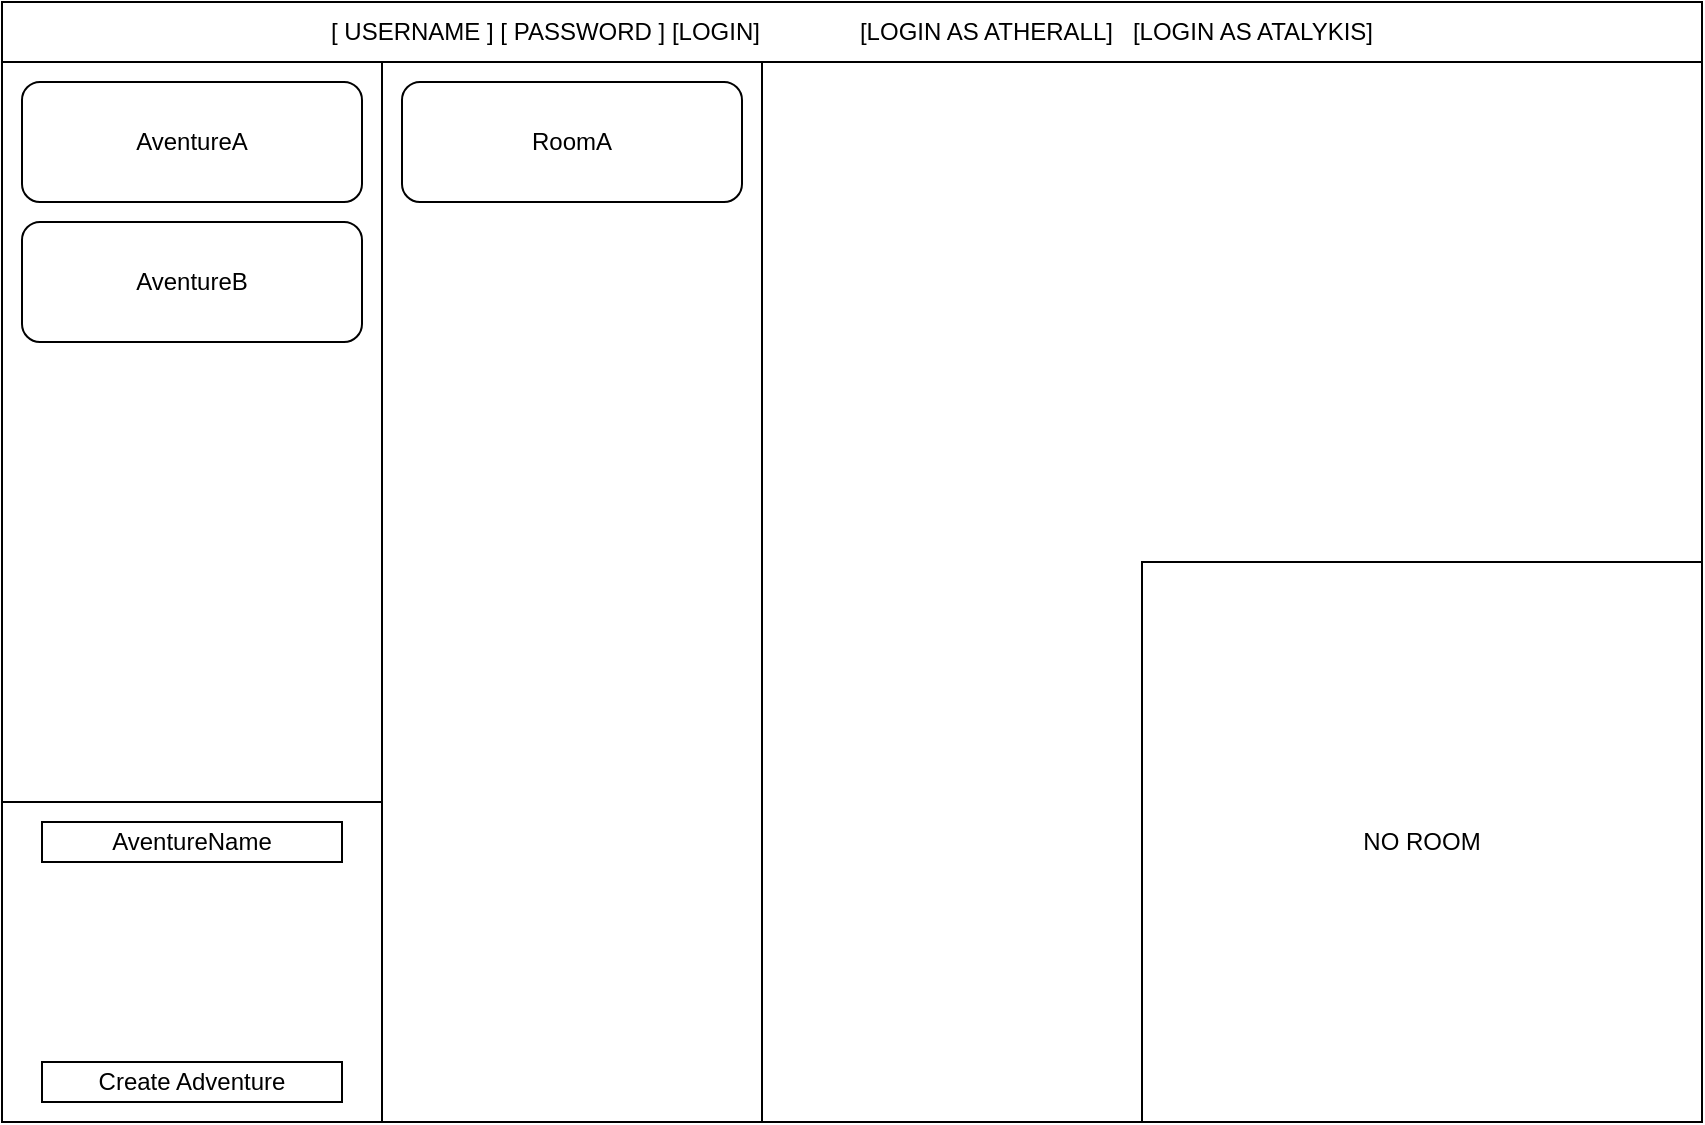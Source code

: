 <mxfile>
    <diagram id="ZUDFF6LYXqBa2kMrea9d" name="Page-1">
        <mxGraphModel dx="1715" dy="669" grid="1" gridSize="10" guides="1" tooltips="1" connect="1" arrows="1" fold="1" page="1" pageScale="1" pageWidth="850" pageHeight="1100" math="0" shadow="0">
            <root>
                <mxCell id="0"/>
                <mxCell id="1" parent="0"/>
                <mxCell id="2" value="" style="rounded=0;whiteSpace=wrap;html=1;" vertex="1" parent="1">
                    <mxGeometry x="850" width="850" height="560" as="geometry"/>
                </mxCell>
                <mxCell id="3" value="NO ROOM" style="rounded=0;whiteSpace=wrap;html=1;" vertex="1" parent="1">
                    <mxGeometry x="1420" y="280" width="280" height="280" as="geometry"/>
                </mxCell>
                <mxCell id="4" value="[ USERNAME ] [ PASSWORD ] [LOGIN]&amp;nbsp; &amp;nbsp; &amp;nbsp; &amp;nbsp; &amp;nbsp; &amp;nbsp; &amp;nbsp; &amp;nbsp;[LOGIN AS ATHERALL]&amp;nbsp; &amp;nbsp;[LOGIN AS ATALYKIS]" style="rounded=0;whiteSpace=wrap;html=1;" vertex="1" parent="1">
                    <mxGeometry x="850" width="850" height="30" as="geometry"/>
                </mxCell>
                <mxCell id="5" value="" style="rounded=0;whiteSpace=wrap;html=1;" vertex="1" parent="1">
                    <mxGeometry x="850" y="30" width="190" height="530" as="geometry"/>
                </mxCell>
                <mxCell id="6" value="AventureA" style="rounded=1;whiteSpace=wrap;html=1;" vertex="1" parent="1">
                    <mxGeometry x="860" y="40" width="170" height="60" as="geometry"/>
                </mxCell>
                <mxCell id="7" value="AventureB" style="rounded=1;whiteSpace=wrap;html=1;" vertex="1" parent="1">
                    <mxGeometry x="860" y="110" width="170" height="60" as="geometry"/>
                </mxCell>
                <mxCell id="8" value="" style="rounded=0;whiteSpace=wrap;html=1;" vertex="1" parent="1">
                    <mxGeometry x="850" y="400" width="190" height="160" as="geometry"/>
                </mxCell>
                <mxCell id="9" value="AventureName" style="rounded=0;whiteSpace=wrap;html=1;" vertex="1" parent="1">
                    <mxGeometry x="870" y="410" width="150" height="20" as="geometry"/>
                </mxCell>
                <mxCell id="10" value="Create Adventure" style="rounded=0;whiteSpace=wrap;html=1;" vertex="1" parent="1">
                    <mxGeometry x="870" y="530" width="150" height="20" as="geometry"/>
                </mxCell>
                <mxCell id="12" value="" style="rounded=0;whiteSpace=wrap;html=1;" vertex="1" parent="1">
                    <mxGeometry x="1040" y="30" width="190" height="530" as="geometry"/>
                </mxCell>
                <mxCell id="13" value="RoomA" style="rounded=1;whiteSpace=wrap;html=1;" vertex="1" parent="1">
                    <mxGeometry x="1050" y="40" width="170" height="60" as="geometry"/>
                </mxCell>
            </root>
        </mxGraphModel>
    </diagram>
</mxfile>